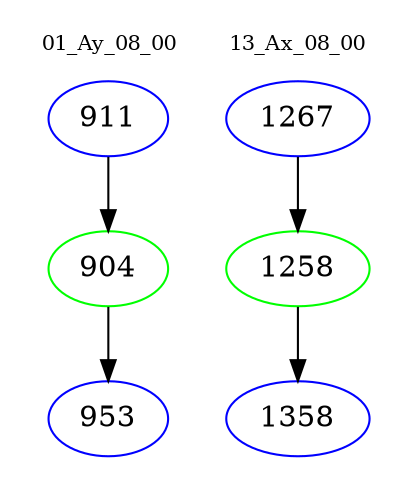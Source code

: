 digraph{
subgraph cluster_0 {
color = white
label = "01_Ay_08_00";
fontsize=10;
T0_911 [label="911", color="blue"]
T0_911 -> T0_904 [color="black"]
T0_904 [label="904", color="green"]
T0_904 -> T0_953 [color="black"]
T0_953 [label="953", color="blue"]
}
subgraph cluster_1 {
color = white
label = "13_Ax_08_00";
fontsize=10;
T1_1267 [label="1267", color="blue"]
T1_1267 -> T1_1258 [color="black"]
T1_1258 [label="1258", color="green"]
T1_1258 -> T1_1358 [color="black"]
T1_1358 [label="1358", color="blue"]
}
}
